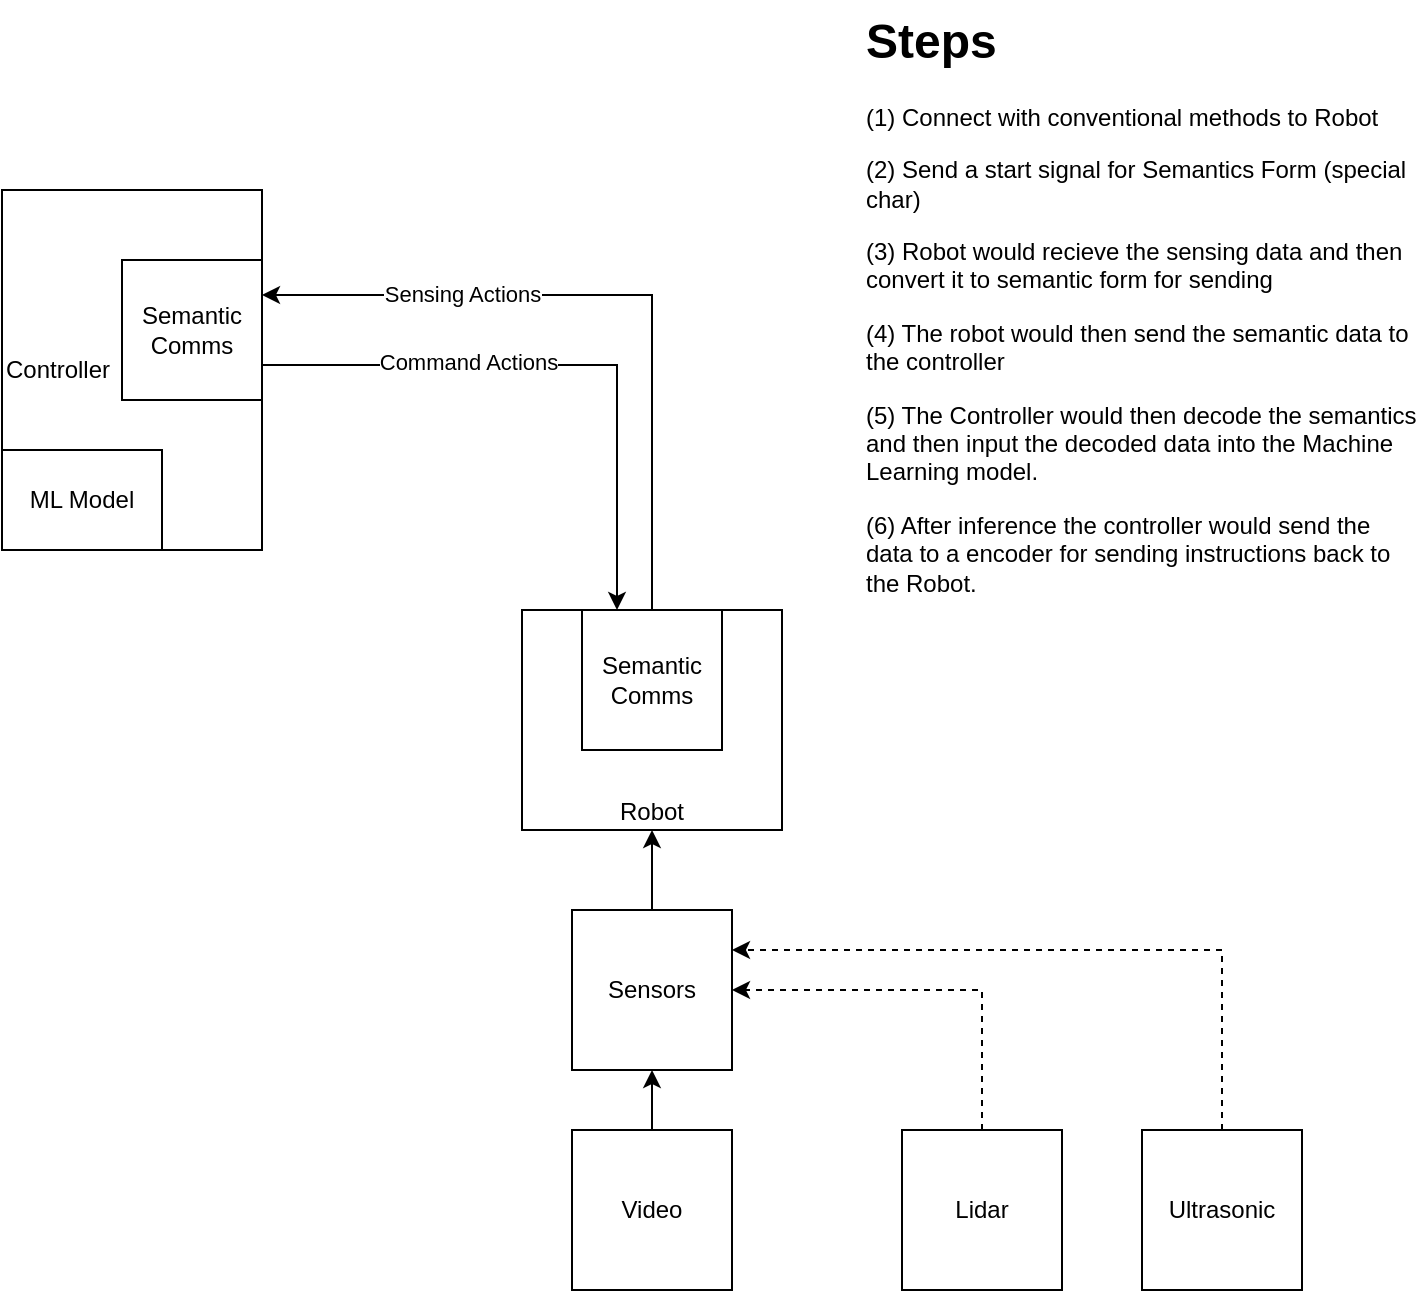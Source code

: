 <mxfile version="24.7.5">
  <diagram name="Page-1" id="P1p3-NK1YnICsch3GEOs">
    <mxGraphModel dx="1113" dy="643" grid="1" gridSize="10" guides="1" tooltips="1" connect="1" arrows="1" fold="1" page="1" pageScale="1" pageWidth="850" pageHeight="1100" math="0" shadow="0">
      <root>
        <mxCell id="0" />
        <mxCell id="1" parent="0" />
        <mxCell id="j0pxg_3hJKrJKHqnEC_F-19" value="Robot" style="rounded=0;whiteSpace=wrap;html=1;align=center;verticalAlign=bottom;" vertex="1" parent="1">
          <mxGeometry x="350" y="460" width="130" height="110" as="geometry" />
        </mxCell>
        <mxCell id="j0pxg_3hJKrJKHqnEC_F-13" style="edgeStyle=orthogonalEdgeStyle;rounded=0;orthogonalLoop=1;jettySize=auto;html=1;exitX=0.5;exitY=0;exitDx=0;exitDy=0;entryX=1;entryY=0.25;entryDx=0;entryDy=0;" edge="1" parent="1" source="j0pxg_3hJKrJKHqnEC_F-2" target="j0pxg_3hJKrJKHqnEC_F-17">
          <mxGeometry relative="1" as="geometry">
            <mxPoint x="170" y="315" as="targetPoint" />
          </mxGeometry>
        </mxCell>
        <mxCell id="j0pxg_3hJKrJKHqnEC_F-20" value="Sensing Actions" style="edgeLabel;html=1;align=center;verticalAlign=middle;resizable=0;points=[];" vertex="1" connectable="0" parent="j0pxg_3hJKrJKHqnEC_F-13">
          <mxGeometry x="0.106" y="-1" relative="1" as="geometry">
            <mxPoint x="-58" as="offset" />
          </mxGeometry>
        </mxCell>
        <mxCell id="j0pxg_3hJKrJKHqnEC_F-2" value="Semantic Comms" style="whiteSpace=wrap;html=1;aspect=fixed;" vertex="1" parent="1">
          <mxGeometry x="380" y="460" width="70" height="70" as="geometry" />
        </mxCell>
        <mxCell id="j0pxg_3hJKrJKHqnEC_F-16" style="edgeStyle=orthogonalEdgeStyle;rounded=0;orthogonalLoop=1;jettySize=auto;html=1;exitX=1;exitY=0.75;exitDx=0;exitDy=0;entryX=0.25;entryY=0;entryDx=0;entryDy=0;" edge="1" parent="1" source="j0pxg_3hJKrJKHqnEC_F-17" target="j0pxg_3hJKrJKHqnEC_F-2">
          <mxGeometry relative="1" as="geometry">
            <mxPoint x="170" y="375" as="sourcePoint" />
          </mxGeometry>
        </mxCell>
        <mxCell id="j0pxg_3hJKrJKHqnEC_F-22" value="Command Actions" style="edgeLabel;html=1;align=center;verticalAlign=middle;resizable=0;points=[];" vertex="1" connectable="0" parent="j0pxg_3hJKrJKHqnEC_F-16">
          <mxGeometry x="-0.313" y="2" relative="1" as="geometry">
            <mxPoint as="offset" />
          </mxGeometry>
        </mxCell>
        <mxCell id="j0pxg_3hJKrJKHqnEC_F-15" style="edgeStyle=orthogonalEdgeStyle;rounded=0;orthogonalLoop=1;jettySize=auto;html=1;entryX=0.5;entryY=1;entryDx=0;entryDy=0;" edge="1" parent="1" source="j0pxg_3hJKrJKHqnEC_F-14" target="j0pxg_3hJKrJKHqnEC_F-19">
          <mxGeometry relative="1" as="geometry">
            <mxPoint x="405" y="620" as="targetPoint" />
          </mxGeometry>
        </mxCell>
        <mxCell id="j0pxg_3hJKrJKHqnEC_F-14" value="Sensors" style="whiteSpace=wrap;html=1;aspect=fixed;" vertex="1" parent="1">
          <mxGeometry x="375" y="610" width="80" height="80" as="geometry" />
        </mxCell>
        <mxCell id="j0pxg_3hJKrJKHqnEC_F-18" value="Controller" style="rounded=0;whiteSpace=wrap;html=1;align=left;" vertex="1" parent="1">
          <mxGeometry x="90" y="250" width="130" height="180" as="geometry" />
        </mxCell>
        <mxCell id="j0pxg_3hJKrJKHqnEC_F-17" value="Semantic Comms" style="whiteSpace=wrap;html=1;aspect=fixed;" vertex="1" parent="1">
          <mxGeometry x="150" y="285" width="70" height="70" as="geometry" />
        </mxCell>
        <mxCell id="j0pxg_3hJKrJKHqnEC_F-23" value="ML Model" style="rounded=0;whiteSpace=wrap;html=1;align=center;" vertex="1" parent="1">
          <mxGeometry x="90" y="380" width="80" height="50" as="geometry" />
        </mxCell>
        <mxCell id="j0pxg_3hJKrJKHqnEC_F-24" value="&lt;h1 style=&quot;margin-top: 0px;&quot;&gt;Steps&lt;/h1&gt;&lt;p&gt;(1) Connect with conventional methods to Robot&lt;/p&gt;&lt;p&gt;(2) Send a start signal for Semantics Form (special char)&lt;/p&gt;&lt;p&gt;(3) Robot would recieve the sensing data and then convert it to semantic form for sending&lt;/p&gt;&lt;p&gt;(4) The robot would then send the semantic data to the controller&lt;/p&gt;&lt;p&gt;(5) The Controller would then decode the semantics and then input the decoded data into the Machine Learning model.&lt;/p&gt;&lt;p&gt;(6) After inference the controller would send the data to a encoder for sending instructions back to the Robot.&lt;/p&gt;" style="text;html=1;whiteSpace=wrap;overflow=hidden;rounded=0;" vertex="1" parent="1">
          <mxGeometry x="520" y="155" width="280" height="330" as="geometry" />
        </mxCell>
        <mxCell id="j0pxg_3hJKrJKHqnEC_F-29" style="edgeStyle=orthogonalEdgeStyle;rounded=0;orthogonalLoop=1;jettySize=auto;html=1;exitX=0.5;exitY=0;exitDx=0;exitDy=0;entryX=0.5;entryY=1;entryDx=0;entryDy=0;" edge="1" parent="1" source="j0pxg_3hJKrJKHqnEC_F-25" target="j0pxg_3hJKrJKHqnEC_F-14">
          <mxGeometry relative="1" as="geometry" />
        </mxCell>
        <mxCell id="j0pxg_3hJKrJKHqnEC_F-25" value="Video" style="whiteSpace=wrap;html=1;aspect=fixed;" vertex="1" parent="1">
          <mxGeometry x="375" y="720" width="80" height="80" as="geometry" />
        </mxCell>
        <mxCell id="j0pxg_3hJKrJKHqnEC_F-30" style="edgeStyle=orthogonalEdgeStyle;rounded=0;orthogonalLoop=1;jettySize=auto;html=1;entryX=1;entryY=0.5;entryDx=0;entryDy=0;dashed=1;" edge="1" parent="1" source="j0pxg_3hJKrJKHqnEC_F-26" target="j0pxg_3hJKrJKHqnEC_F-14">
          <mxGeometry relative="1" as="geometry">
            <Array as="points">
              <mxPoint x="580" y="650" />
            </Array>
          </mxGeometry>
        </mxCell>
        <mxCell id="j0pxg_3hJKrJKHqnEC_F-26" value="Lidar" style="whiteSpace=wrap;html=1;aspect=fixed;" vertex="1" parent="1">
          <mxGeometry x="540" y="720" width="80" height="80" as="geometry" />
        </mxCell>
        <mxCell id="j0pxg_3hJKrJKHqnEC_F-32" style="edgeStyle=orthogonalEdgeStyle;rounded=0;orthogonalLoop=1;jettySize=auto;html=1;entryX=1;entryY=0.25;entryDx=0;entryDy=0;dashed=1;" edge="1" parent="1" source="j0pxg_3hJKrJKHqnEC_F-31" target="j0pxg_3hJKrJKHqnEC_F-14">
          <mxGeometry relative="1" as="geometry">
            <Array as="points">
              <mxPoint x="700" y="630" />
            </Array>
          </mxGeometry>
        </mxCell>
        <mxCell id="j0pxg_3hJKrJKHqnEC_F-31" value="Ultrasonic" style="whiteSpace=wrap;html=1;aspect=fixed;" vertex="1" parent="1">
          <mxGeometry x="660" y="720" width="80" height="80" as="geometry" />
        </mxCell>
      </root>
    </mxGraphModel>
  </diagram>
</mxfile>
